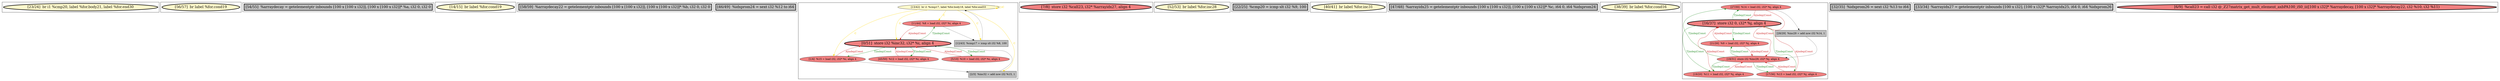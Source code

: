 
digraph G {





subgraph cluster16 {


node1214 [penwidth=3.0,fontsize=20,fillcolor=lemonchiffon,label="[23/24]  br i1 %cmp20, label %for.body21, label %for.end30",shape=ellipse,style=filled ]



}

subgraph cluster4 {


node1189 [penwidth=3.0,fontsize=20,fillcolor=lemonchiffon,label="[56/57]  br label %for.cond19",shape=ellipse,style=filled ]



}

subgraph cluster3 {


node1188 [penwidth=3.0,fontsize=20,fillcolor=grey,label="[54/55]  %arraydecay = getelementptr inbounds [100 x [100 x i32]], [100 x [100 x i32]]* %a, i32 0, i32 0",shape=rectangle,style=filled ]



}

subgraph cluster2 {


node1187 [penwidth=3.0,fontsize=20,fillcolor=lemonchiffon,label="[14/15]  br label %for.cond19",shape=ellipse,style=filled ]



}

subgraph cluster1 {


node1186 [penwidth=3.0,fontsize=20,fillcolor=grey,label="[58/59]  %arraydecay22 = getelementptr inbounds [100 x [100 x i32]], [100 x [100 x i32]]* %b, i32 0, i32 0",shape=rectangle,style=filled ]



}

subgraph cluster12 {


node1210 [penwidth=3.0,fontsize=20,fillcolor=grey,label="[46/49]  %idxprom24 = sext i32 %12 to i64",shape=rectangle,style=filled ]



}

subgraph cluster5 {


node1197 [fillcolor=lemonchiffon,label="[13/42]  br i1 %cmp17, label %for.body18, label %for.end33",shape=ellipse,style=filled ]
node1191 [fillcolor=lightcoral,label="[5/10]  %10 = load i32, i32* %i, align 4",shape=ellipse,style=filled ]
node1194 [fillcolor=lightcoral,label="[11/44]  %8 = load i32, i32* %i, align 4",shape=ellipse,style=filled ]
node1190 [fillcolor=grey,label="[2/3]  %inc32 = add nsw i32 %15, 1",shape=rectangle,style=filled ]
node1196 [fillcolor=grey,label="[12/43]  %cmp17 = icmp slt i32 %8, 100",shape=rectangle,style=filled ]
node1192 [fillcolor=lightcoral,label="[1/4]  %15 = load i32, i32* %i, align 4",shape=ellipse,style=filled ]
node1193 [fillcolor=lightcoral,label="[45/50]  %12 = load i32, i32* %i, align 4",shape=ellipse,style=filled ]
node1195 [penwidth=3.0,fontsize=20,fillcolor=lightcoral,label="[0/51]  store i32 %inc32, i32* %i, align 4",shape=ellipse,style=filled ]

node1195->node1192 [style=solid,color=forestgreen,label="T|indep|Const",penwidth=1.0,fontcolor=forestgreen ]
node1192->node1195 [style=solid,color=firebrick3,label="A|indep|Const",penwidth=1.0,fontcolor=firebrick3 ]
node1193->node1195 [style=solid,color=firebrick3,label="A|indep|Const",penwidth=1.0,fontcolor=firebrick3 ]
node1195->node1193 [style=solid,color=forestgreen,label="T|indep|Const",penwidth=1.0,fontcolor=forestgreen ]
node1194->node1195 [style=solid,color=firebrick3,label="A|indep|Const",penwidth=1.0,fontcolor=firebrick3 ]
node1195->node1191 [style=solid,color=forestgreen,label="T|indep|Const",penwidth=1.0,fontcolor=forestgreen ]
node1190->node1195 [style=solid,color=black,label="",penwidth=0.5,fontcolor=black ]
node1197->node1190 [style=solid,color=gold,label="C",penwidth=1.0,fontcolor=gold ]
node1197->node1192 [style=solid,color=gold,label="C",penwidth=1.0,fontcolor=gold ]
node1197->node1197 [style=solid,color=gold,label="C",penwidth=1.0,fontcolor=gold ]
node1192->node1190 [style=solid,color=black,label="",penwidth=0.5,fontcolor=black ]
node1197->node1195 [style=solid,color=gold,label="C",penwidth=1.0,fontcolor=gold ]
node1197->node1196 [style=solid,color=gold,label="C",penwidth=1.0,fontcolor=gold ]
node1195->node1194 [style=solid,color=forestgreen,label="T|indep|Const",penwidth=1.0,fontcolor=forestgreen ]
node1197->node1194 [style=solid,color=gold,label="C",penwidth=1.0,fontcolor=gold ]
node1191->node1195 [style=solid,color=firebrick3,label="A|indep|Const",penwidth=1.0,fontcolor=firebrick3 ]
node1194->node1196 [style=solid,color=black,label="",penwidth=0.5,fontcolor=black ]
node1196->node1197 [style=solid,color=black,label="",penwidth=0.5,fontcolor=black ]


}

subgraph cluster0 {


node1185 [penwidth=3.0,fontsize=20,fillcolor=lightcoral,label="[7/8]  store i32 %call23, i32* %arrayidx27, align 4",shape=ellipse,style=filled ]



}

subgraph cluster6 {


node1198 [penwidth=3.0,fontsize=20,fillcolor=lemonchiffon,label="[52/53]  br label %for.inc28",shape=ellipse,style=filled ]



}

subgraph cluster14 {


node1212 [penwidth=3.0,fontsize=20,fillcolor=grey,label="[22/25]  %cmp20 = icmp slt i32 %9, 100",shape=rectangle,style=filled ]



}

subgraph cluster7 {


node1199 [penwidth=3.0,fontsize=20,fillcolor=lemonchiffon,label="[40/41]  br label %for.inc31",shape=ellipse,style=filled ]



}

subgraph cluster8 {


node1200 [penwidth=3.0,fontsize=20,fillcolor=grey,label="[47/48]  %arrayidx25 = getelementptr inbounds [100 x [100 x i32]], [100 x [100 x i32]]* %c, i64 0, i64 %idxprom24",shape=rectangle,style=filled ]



}

subgraph cluster9 {


node1201 [penwidth=3.0,fontsize=20,fillcolor=lemonchiffon,label="[38/39]  br label %for.cond16",shape=ellipse,style=filled ]



}

subgraph cluster10 {


node1208 [fillcolor=lightcoral,label="[27/30]  %14 = load i32, i32* %j, align 4",shape=ellipse,style=filled ]
node1203 [fillcolor=lightcoral,label="[17/36]  %13 = load i32, i32* %j, align 4",shape=ellipse,style=filled ]
node1202 [fillcolor=lightcoral,label="[19/20]  %11 = load i32, i32* %j, align 4",shape=ellipse,style=filled ]
node1204 [penwidth=3.0,fontsize=20,fillcolor=lightcoral,label="[16/37]  store i32 0, i32* %j, align 4",shape=ellipse,style=filled ]
node1206 [fillcolor=lightcoral,label="[21/26]  %9 = load i32, i32* %j, align 4",shape=ellipse,style=filled ]
node1205 [fillcolor=lightcoral,label="[18/31]  store i32 %inc29, i32* %j, align 4",shape=ellipse,style=filled ]
node1207 [fillcolor=grey,label="[28/29]  %inc29 = add nsw i32 %14, 1",shape=rectangle,style=filled ]

node1207->node1205 [style=solid,color=black,label="",penwidth=0.5,fontcolor=black ]
node1208->node1207 [style=solid,color=black,label="",penwidth=0.5,fontcolor=black ]
node1202->node1204 [style=solid,color=firebrick3,label="A|indep|Const",penwidth=1.0,fontcolor=firebrick3 ]
node1204->node1202 [style=solid,color=forestgreen,label="T|indep|Const",penwidth=1.0,fontcolor=forestgreen ]
node1204->node1206 [style=solid,color=forestgreen,label="T|indep|Const",penwidth=1.0,fontcolor=forestgreen ]
node1203->node1204 [style=solid,color=firebrick3,label="A|indep|Const",penwidth=1.0,fontcolor=firebrick3 ]
node1202->node1205 [style=solid,color=firebrick3,label="A|indep|Const",penwidth=1.0,fontcolor=firebrick3 ]
node1208->node1204 [style=solid,color=firebrick3,label="A|indep|Const",penwidth=1.0,fontcolor=firebrick3 ]
node1204->node1203 [style=solid,color=forestgreen,label="T|indep|Const",penwidth=1.0,fontcolor=forestgreen ]
node1205->node1203 [style=solid,color=forestgreen,label="T|indep|Const",penwidth=1.0,fontcolor=forestgreen ]
node1206->node1205 [style=solid,color=firebrick3,label="A|indep|Const",penwidth=1.0,fontcolor=firebrick3 ]
node1208->node1205 [style=solid,color=firebrick3,label="A|indep|Const",penwidth=1.0,fontcolor=firebrick3 ]
node1205->node1202 [style=solid,color=forestgreen,label="T|indep|Const",penwidth=1.0,fontcolor=forestgreen ]
node1205->node1208 [style=solid,color=forestgreen,label="T|indep|Const",penwidth=1.0,fontcolor=forestgreen ]
node1206->node1204 [style=solid,color=firebrick3,label="A|indep|Const",penwidth=1.0,fontcolor=firebrick3 ]
node1204->node1208 [style=solid,color=forestgreen,label="T|indep|Const",penwidth=1.0,fontcolor=forestgreen ]
node1203->node1205 [style=solid,color=firebrick3,label="A|indep|Const",penwidth=1.0,fontcolor=firebrick3 ]
node1205->node1206 [style=solid,color=forestgreen,label="T|indep|Const",penwidth=1.0,fontcolor=forestgreen ]


}

subgraph cluster11 {


node1209 [penwidth=3.0,fontsize=20,fillcolor=grey,label="[32/35]  %idxprom26 = sext i32 %13 to i64",shape=rectangle,style=filled ]



}

subgraph cluster13 {


node1211 [penwidth=3.0,fontsize=20,fillcolor=grey,label="[33/34]  %arrayidx27 = getelementptr inbounds [100 x i32], [100 x i32]* %arrayidx25, i64 0, i64 %idxprom26",shape=rectangle,style=filled ]



}

subgraph cluster15 {


node1213 [penwidth=3.0,fontsize=20,fillcolor=lightcoral,label="[6/9]  %call23 = call i32 @_Z27matrix_get_mult_element_axbPA100_iS0_ii([100 x i32]* %arraydecay, [100 x i32]* %arraydecay22, i32 %10, i32 %11)",shape=ellipse,style=filled ]



}

}
